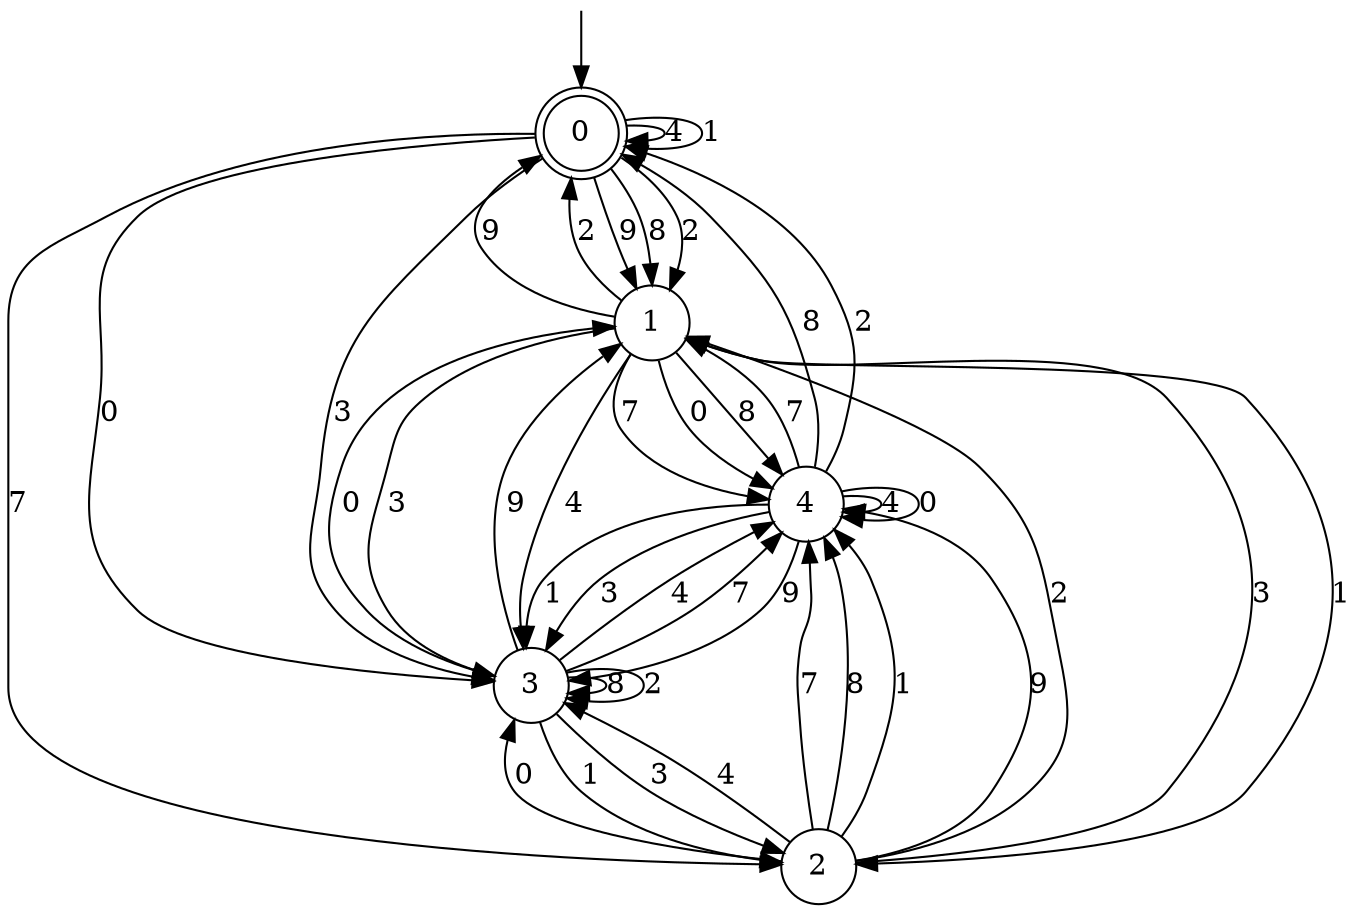 digraph g {

	s0 [shape="doublecircle" label="0"];
	s1 [shape="circle" label="1"];
	s2 [shape="circle" label="2"];
	s3 [shape="circle" label="3"];
	s4 [shape="circle" label="4"];
	s0 -> s0 [label="4"];
	s0 -> s1 [label="9"];
	s0 -> s2 [label="7"];
	s0 -> s3 [label="0"];
	s0 -> s3 [label="3"];
	s0 -> s1 [label="8"];
	s0 -> s1 [label="2"];
	s0 -> s0 [label="1"];
	s1 -> s3 [label="4"];
	s1 -> s0 [label="9"];
	s1 -> s4 [label="7"];
	s1 -> s4 [label="0"];
	s1 -> s3 [label="3"];
	s1 -> s4 [label="8"];
	s1 -> s0 [label="2"];
	s1 -> s2 [label="1"];
	s2 -> s3 [label="4"];
	s2 -> s4 [label="9"];
	s2 -> s4 [label="7"];
	s2 -> s3 [label="0"];
	s2 -> s1 [label="3"];
	s2 -> s4 [label="8"];
	s2 -> s1 [label="2"];
	s2 -> s4 [label="1"];
	s3 -> s4 [label="4"];
	s3 -> s1 [label="9"];
	s3 -> s4 [label="7"];
	s3 -> s1 [label="0"];
	s3 -> s2 [label="3"];
	s3 -> s3 [label="8"];
	s3 -> s3 [label="2"];
	s3 -> s2 [label="1"];
	s4 -> s4 [label="4"];
	s4 -> s3 [label="9"];
	s4 -> s1 [label="7"];
	s4 -> s4 [label="0"];
	s4 -> s3 [label="3"];
	s4 -> s0 [label="8"];
	s4 -> s0 [label="2"];
	s4 -> s3 [label="1"];

__start0 [label="" shape="none" width="0" height="0"];
__start0 -> s0;

}
